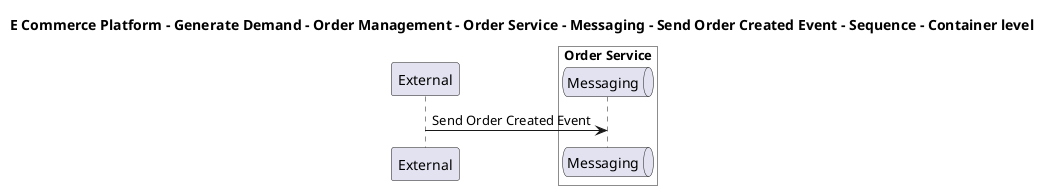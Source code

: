 @startuml

title E Commerce Platform - Generate Demand - Order Management - Order Service - Messaging - Send Order Created Event - Sequence - Container level

participant "External" as C4InterFlow.SoftwareSystems.ExternalSystem

box "Order Service" #White
    queue "Messaging" as ECommercePlatform.GenerateDemand.OrderManagement.SoftwareSystems.OrderService.Containers.Messaging
end box


C4InterFlow.SoftwareSystems.ExternalSystem -> ECommercePlatform.GenerateDemand.OrderManagement.SoftwareSystems.OrderService.Containers.Messaging : Send Order Created Event


@enduml
